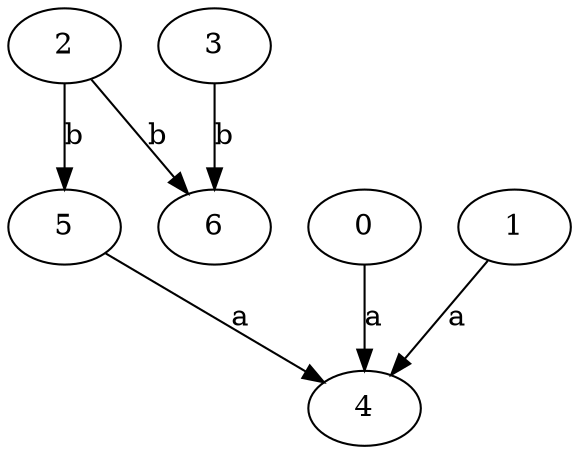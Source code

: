 strict digraph  {
2;
3;
4;
5;
0;
6;
1;
2 -> 5  [label=b];
2 -> 6  [label=b];
3 -> 6  [label=b];
5 -> 4  [label=a];
0 -> 4  [label=a];
1 -> 4  [label=a];
}
